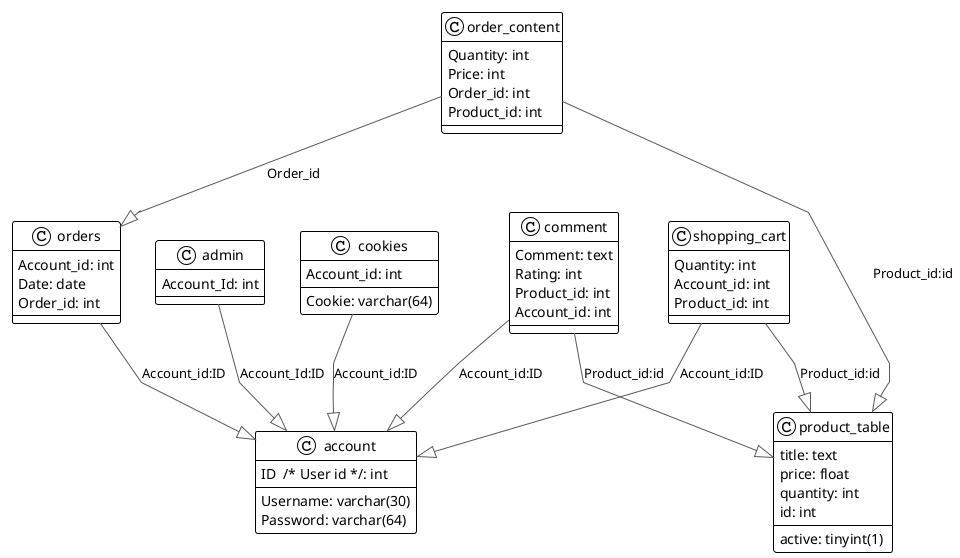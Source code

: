 @startuml

!theme plain
top to bottom direction
skinparam linetype polyline

class account {
   Username: varchar(30)
   Password: varchar(64)
   ID  /* User id */: int
}
class admin {
   Account_Id: int
}
class comment {
   Comment: text
   Rating: int
   Product_id: int
   Account_id: int
}
class cookies {
   Account_id: int
   Cookie: varchar(64)
}
class order_content {
   Quantity: int
   Price: int
   Order_id: int
   Product_id: int
}
class orders {
   Account_id: int
   Date: date
   Order_id: int
}
class product_table {
   title: text
   price: float
   quantity: int
   active: tinyint(1)
   id: int
}
class shopping_cart {
   Quantity: int
   Account_id: int
   Product_id: int
}

admin          -[#595959,plain]-^  account       : "Account_Id:ID"
comment        -[#595959,plain]-^  account       : "Account_id:ID"
comment        -[#595959,plain]-^  product_table : "Product_id:id"
cookies        -[#595959,plain]-^  account       : "Account_id:ID"
order_content  -[#595959,plain]-^  orders        : "Order_id"
order_content  -[#595959,plain]-^  product_table : "Product_id:id"
orders         -[#595959,plain]-^  account       : "Account_id:ID"
shopping_cart  -[#595959,plain]-^  account       : "Account_id:ID"
shopping_cart  -[#595959,plain]-^  product_table : "Product_id:id"
@enduml
